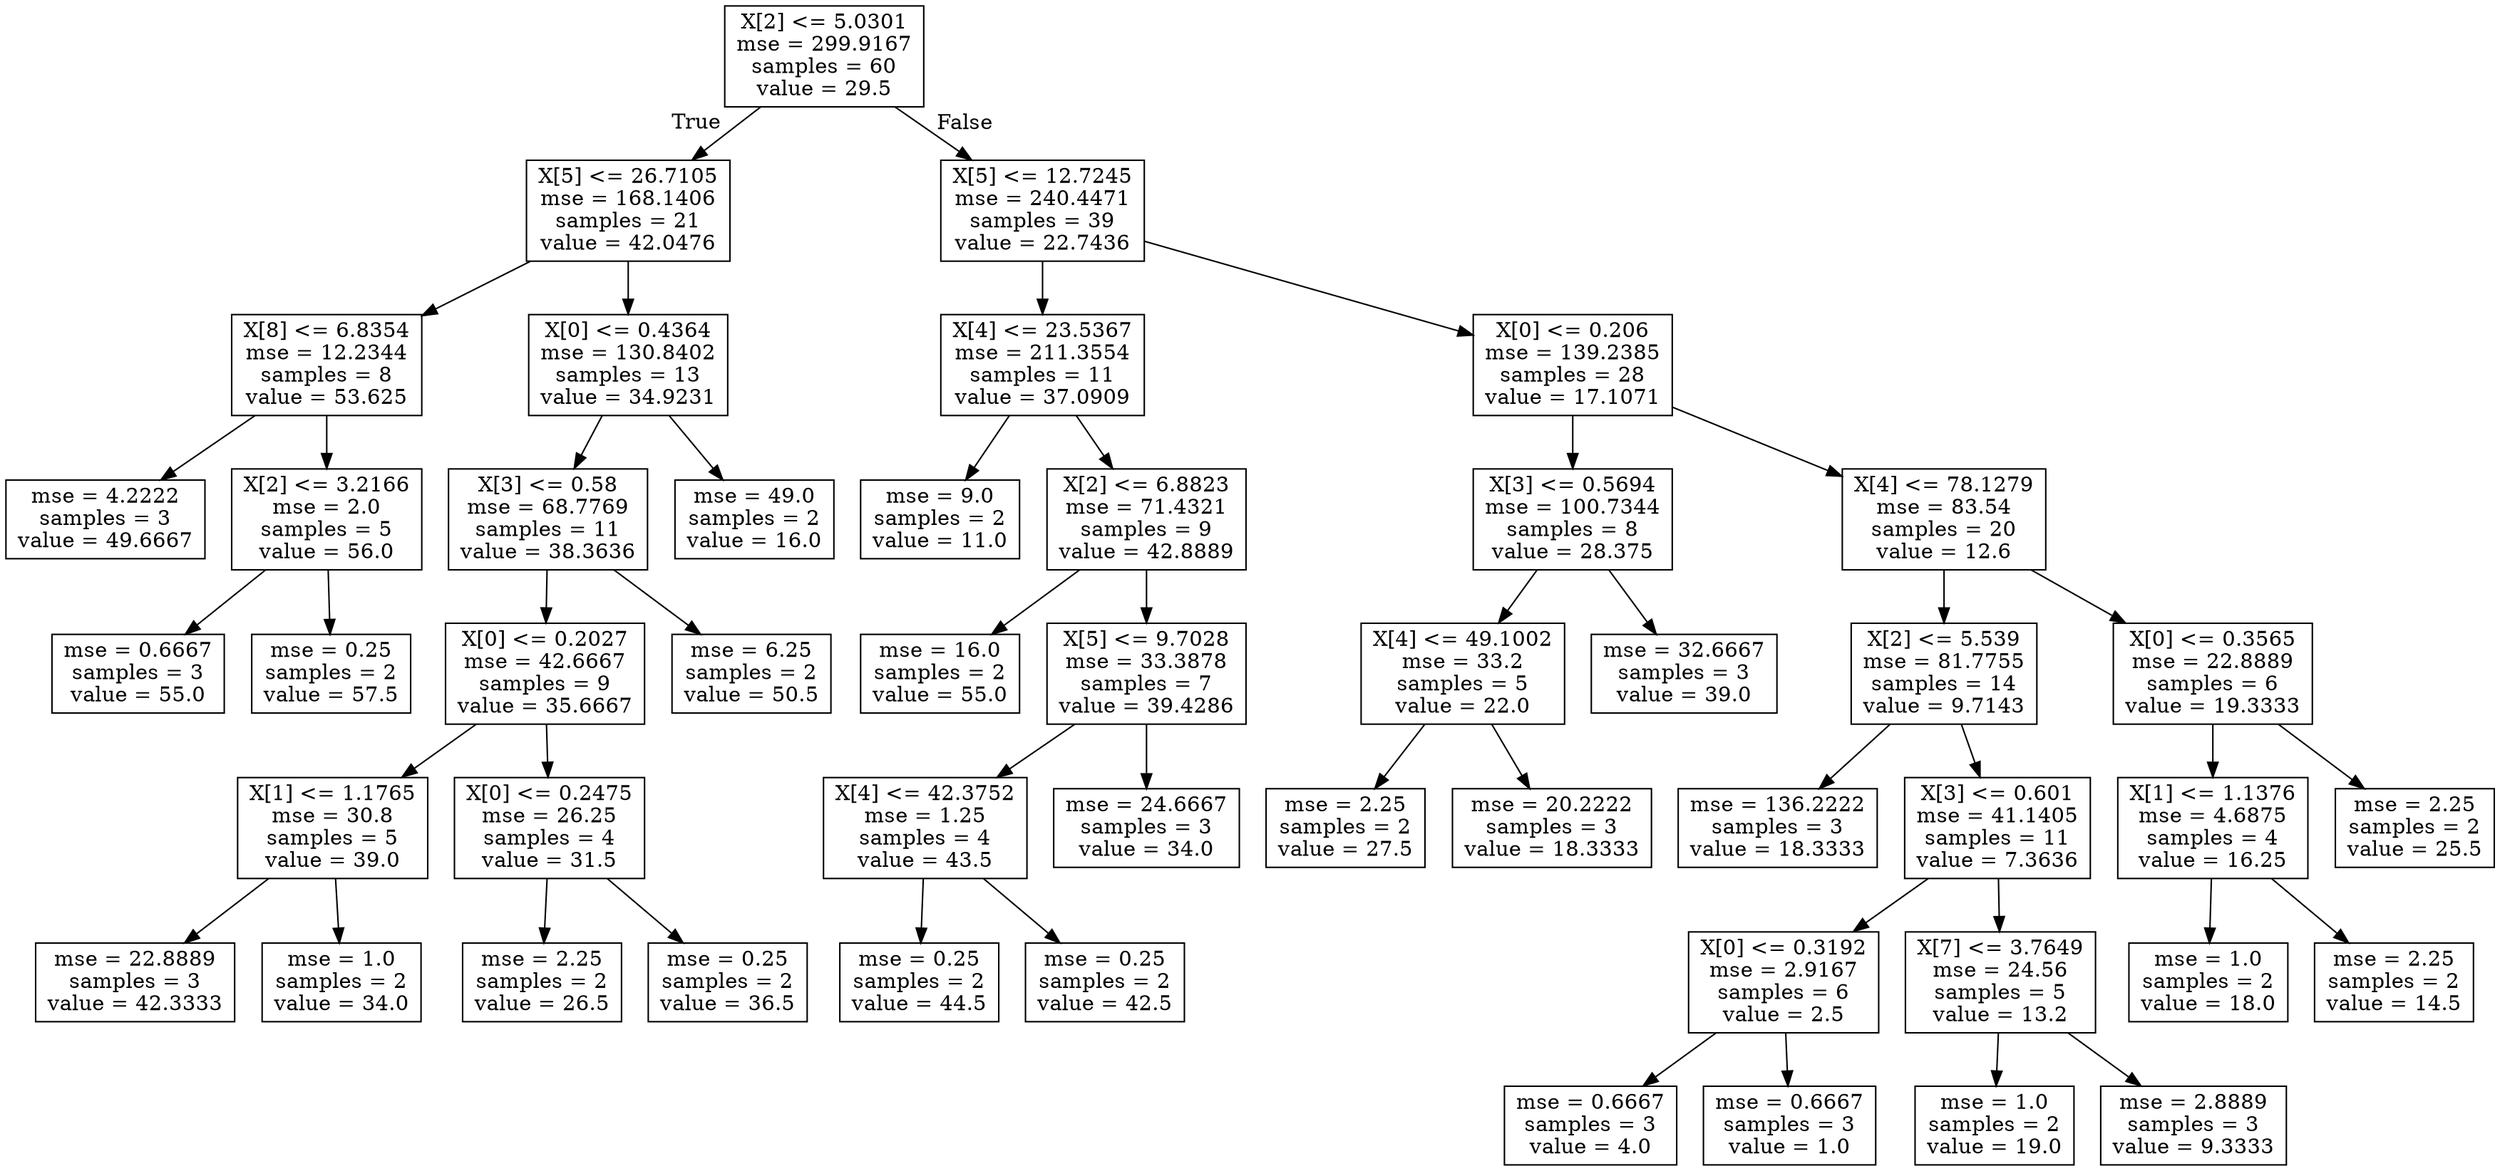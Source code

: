 digraph Tree {
node [shape=box] ;
0 [label="X[2] <= 5.0301\nmse = 299.9167\nsamples = 60\nvalue = 29.5"] ;
1 [label="X[5] <= 26.7105\nmse = 168.1406\nsamples = 21\nvalue = 42.0476"] ;
0 -> 1 [labeldistance=2.5, labelangle=45, headlabel="True"] ;
2 [label="X[8] <= 6.8354\nmse = 12.2344\nsamples = 8\nvalue = 53.625"] ;
1 -> 2 ;
3 [label="mse = 4.2222\nsamples = 3\nvalue = 49.6667"] ;
2 -> 3 ;
4 [label="X[2] <= 3.2166\nmse = 2.0\nsamples = 5\nvalue = 56.0"] ;
2 -> 4 ;
5 [label="mse = 0.6667\nsamples = 3\nvalue = 55.0"] ;
4 -> 5 ;
6 [label="mse = 0.25\nsamples = 2\nvalue = 57.5"] ;
4 -> 6 ;
7 [label="X[0] <= 0.4364\nmse = 130.8402\nsamples = 13\nvalue = 34.9231"] ;
1 -> 7 ;
8 [label="X[3] <= 0.58\nmse = 68.7769\nsamples = 11\nvalue = 38.3636"] ;
7 -> 8 ;
9 [label="X[0] <= 0.2027\nmse = 42.6667\nsamples = 9\nvalue = 35.6667"] ;
8 -> 9 ;
10 [label="X[1] <= 1.1765\nmse = 30.8\nsamples = 5\nvalue = 39.0"] ;
9 -> 10 ;
11 [label="mse = 22.8889\nsamples = 3\nvalue = 42.3333"] ;
10 -> 11 ;
12 [label="mse = 1.0\nsamples = 2\nvalue = 34.0"] ;
10 -> 12 ;
13 [label="X[0] <= 0.2475\nmse = 26.25\nsamples = 4\nvalue = 31.5"] ;
9 -> 13 ;
14 [label="mse = 2.25\nsamples = 2\nvalue = 26.5"] ;
13 -> 14 ;
15 [label="mse = 0.25\nsamples = 2\nvalue = 36.5"] ;
13 -> 15 ;
16 [label="mse = 6.25\nsamples = 2\nvalue = 50.5"] ;
8 -> 16 ;
17 [label="mse = 49.0\nsamples = 2\nvalue = 16.0"] ;
7 -> 17 ;
18 [label="X[5] <= 12.7245\nmse = 240.4471\nsamples = 39\nvalue = 22.7436"] ;
0 -> 18 [labeldistance=2.5, labelangle=-45, headlabel="False"] ;
19 [label="X[4] <= 23.5367\nmse = 211.3554\nsamples = 11\nvalue = 37.0909"] ;
18 -> 19 ;
20 [label="mse = 9.0\nsamples = 2\nvalue = 11.0"] ;
19 -> 20 ;
21 [label="X[2] <= 6.8823\nmse = 71.4321\nsamples = 9\nvalue = 42.8889"] ;
19 -> 21 ;
22 [label="mse = 16.0\nsamples = 2\nvalue = 55.0"] ;
21 -> 22 ;
23 [label="X[5] <= 9.7028\nmse = 33.3878\nsamples = 7\nvalue = 39.4286"] ;
21 -> 23 ;
24 [label="X[4] <= 42.3752\nmse = 1.25\nsamples = 4\nvalue = 43.5"] ;
23 -> 24 ;
25 [label="mse = 0.25\nsamples = 2\nvalue = 44.5"] ;
24 -> 25 ;
26 [label="mse = 0.25\nsamples = 2\nvalue = 42.5"] ;
24 -> 26 ;
27 [label="mse = 24.6667\nsamples = 3\nvalue = 34.0"] ;
23 -> 27 ;
28 [label="X[0] <= 0.206\nmse = 139.2385\nsamples = 28\nvalue = 17.1071"] ;
18 -> 28 ;
29 [label="X[3] <= 0.5694\nmse = 100.7344\nsamples = 8\nvalue = 28.375"] ;
28 -> 29 ;
30 [label="X[4] <= 49.1002\nmse = 33.2\nsamples = 5\nvalue = 22.0"] ;
29 -> 30 ;
31 [label="mse = 2.25\nsamples = 2\nvalue = 27.5"] ;
30 -> 31 ;
32 [label="mse = 20.2222\nsamples = 3\nvalue = 18.3333"] ;
30 -> 32 ;
33 [label="mse = 32.6667\nsamples = 3\nvalue = 39.0"] ;
29 -> 33 ;
34 [label="X[4] <= 78.1279\nmse = 83.54\nsamples = 20\nvalue = 12.6"] ;
28 -> 34 ;
35 [label="X[2] <= 5.539\nmse = 81.7755\nsamples = 14\nvalue = 9.7143"] ;
34 -> 35 ;
36 [label="mse = 136.2222\nsamples = 3\nvalue = 18.3333"] ;
35 -> 36 ;
37 [label="X[3] <= 0.601\nmse = 41.1405\nsamples = 11\nvalue = 7.3636"] ;
35 -> 37 ;
38 [label="X[0] <= 0.3192\nmse = 2.9167\nsamples = 6\nvalue = 2.5"] ;
37 -> 38 ;
39 [label="mse = 0.6667\nsamples = 3\nvalue = 4.0"] ;
38 -> 39 ;
40 [label="mse = 0.6667\nsamples = 3\nvalue = 1.0"] ;
38 -> 40 ;
41 [label="X[7] <= 3.7649\nmse = 24.56\nsamples = 5\nvalue = 13.2"] ;
37 -> 41 ;
42 [label="mse = 1.0\nsamples = 2\nvalue = 19.0"] ;
41 -> 42 ;
43 [label="mse = 2.8889\nsamples = 3\nvalue = 9.3333"] ;
41 -> 43 ;
44 [label="X[0] <= 0.3565\nmse = 22.8889\nsamples = 6\nvalue = 19.3333"] ;
34 -> 44 ;
45 [label="X[1] <= 1.1376\nmse = 4.6875\nsamples = 4\nvalue = 16.25"] ;
44 -> 45 ;
46 [label="mse = 1.0\nsamples = 2\nvalue = 18.0"] ;
45 -> 46 ;
47 [label="mse = 2.25\nsamples = 2\nvalue = 14.5"] ;
45 -> 47 ;
48 [label="mse = 2.25\nsamples = 2\nvalue = 25.5"] ;
44 -> 48 ;
}